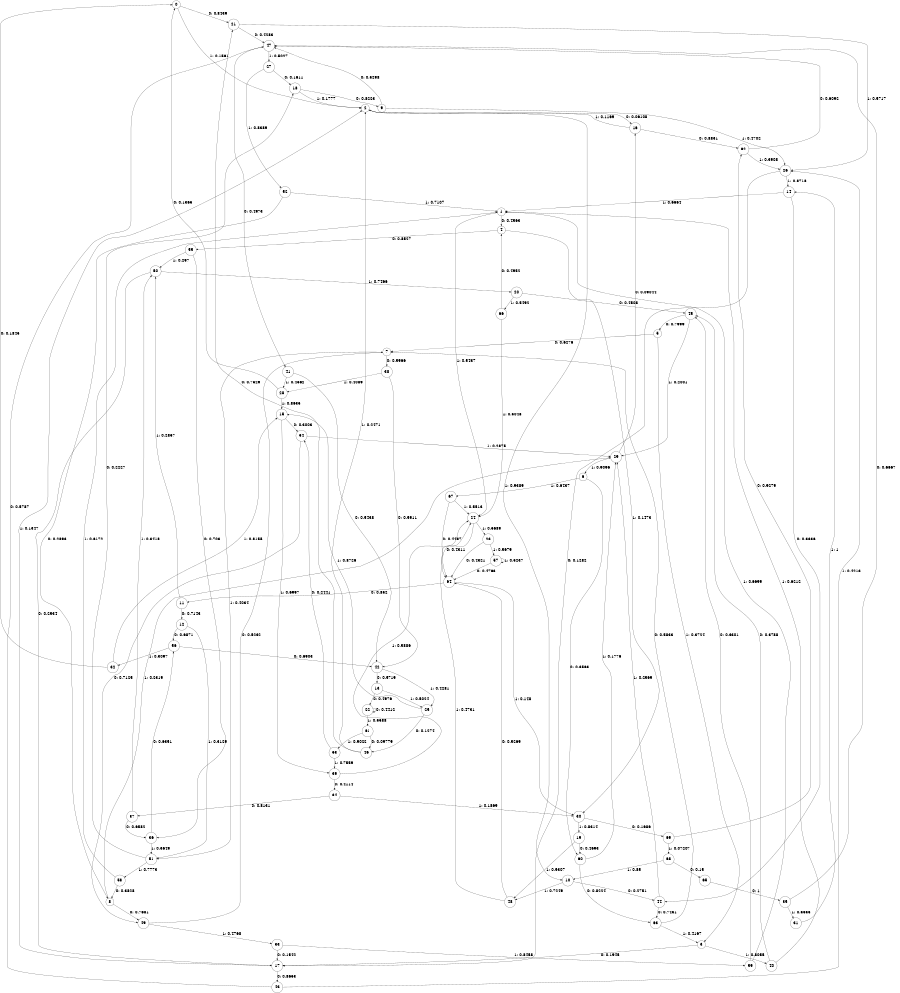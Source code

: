 digraph "ch34randomL9" {
size = "6,8.5";
ratio = "fill";
node [shape = circle];
node [fontsize = 24];
edge [fontsize = 24];
0 -> 21 [label = "0: 0.8439   "];
0 -> 2 [label = "1: 0.1561   "];
1 -> 4 [label = "0: 0.4563   "];
1 -> 24 [label = "1: 0.5437   "];
2 -> 16 [label = "0: 0.06108  "];
2 -> 10 [label = "1: 0.9389   "];
3 -> 17 [label = "0: 0.1945   "];
3 -> 40 [label = "1: 0.8055   "];
4 -> 55 [label = "0: 0.8527   "];
4 -> 30 [label = "1: 0.1473   "];
5 -> 7 [label = "0: 0.6276   "];
5 -> 3 [label = "1: 0.3724   "];
6 -> 60 [label = "0: 0.3563   "];
6 -> 67 [label = "1: 0.6437   "];
7 -> 38 [label = "0: 0.5966   "];
7 -> 51 [label = "1: 0.4034   "];
8 -> 49 [label = "0: 0.7681   "];
8 -> 29 [label = "1: 0.2319   "];
9 -> 47 [label = "0: 0.5298   "];
9 -> 26 [label = "1: 0.4702   "];
10 -> 44 [label = "0: 0.2751   "];
10 -> 48 [label = "1: 0.7249   "];
11 -> 12 [label = "0: 0.7143   "];
11 -> 50 [label = "1: 0.2857   "];
12 -> 56 [label = "0: 0.6871   "];
12 -> 51 [label = "1: 0.3129   "];
13 -> 22 [label = "0: 0.4976   "];
13 -> 25 [label = "1: 0.5024   "];
14 -> 44 [label = "0: 0.3336   "];
14 -> 1 [label = "1: 0.6664   "];
15 -> 54 [label = "0: 0.3003   "];
15 -> 39 [label = "1: 0.6997   "];
16 -> 62 [label = "0: 0.8831   "];
16 -> 2 [label = "1: 0.1169   "];
17 -> 43 [label = "0: 0.8653   "];
17 -> 2 [label = "1: 0.1347   "];
18 -> 9 [label = "0: 0.8223   "];
18 -> 2 [label = "1: 0.1777   "];
19 -> 60 [label = "0: 0.4693   "];
19 -> 48 [label = "1: 0.5307   "];
20 -> 45 [label = "0: 0.4508   "];
20 -> 66 [label = "1: 0.5492   "];
21 -> 47 [label = "0: 0.4283   "];
21 -> 26 [label = "1: 0.5717   "];
22 -> 22 [label = "0: 0.4412   "];
22 -> 61 [label = "1: 0.5588   "];
23 -> 64 [label = "0: 0.4321   "];
23 -> 57 [label = "1: 0.5679   "];
24 -> 64 [label = "0: 0.4311   "];
24 -> 23 [label = "1: 0.5689   "];
25 -> 46 [label = "0: 0.1274   "];
25 -> 15 [label = "1: 0.8726   "];
26 -> 17 [label = "0: 0.1282   "];
26 -> 14 [label = "1: 0.8718   "];
27 -> 18 [label = "0: 0.1611   "];
27 -> 52 [label = "1: 0.8389   "];
28 -> 0 [label = "0: 0.1365   "];
28 -> 15 [label = "1: 0.8635   "];
29 -> 16 [label = "0: 0.09044  "];
29 -> 6 [label = "1: 0.9096   "];
30 -> 69 [label = "0: 0.1686   "];
30 -> 19 [label = "1: 0.8314   "];
31 -> 14 [label = "1: 1        "];
32 -> 0 [label = "0: 0.1845   "];
32 -> 15 [label = "1: 0.8155   "];
33 -> 17 [label = "0: 0.1542   "];
33 -> 59 [label = "1: 0.8458   "];
34 -> 37 [label = "0: 0.8131   "];
34 -> 30 [label = "1: 0.1869   "];
35 -> 47 [label = "0: 0.6667   "];
35 -> 31 [label = "1: 0.3333   "];
36 -> 56 [label = "0: 0.6351   "];
36 -> 51 [label = "1: 0.3649   "];
37 -> 36 [label = "0: 0.6582   "];
37 -> 50 [label = "1: 0.3418   "];
38 -> 42 [label = "0: 0.5911   "];
38 -> 28 [label = "1: 0.4089   "];
39 -> 34 [label = "0: 0.4114   "];
39 -> 24 [label = "1: 0.5886   "];
40 -> 45 [label = "0: 0.3788   "];
40 -> 1 [label = "1: 0.6212   "];
41 -> 42 [label = "0: 0.5438   "];
41 -> 28 [label = "1: 0.4562   "];
42 -> 13 [label = "0: 0.5719   "];
42 -> 25 [label = "1: 0.4281   "];
43 -> 47 [label = "0: 0.5787   "];
43 -> 26 [label = "1: 0.4213   "];
44 -> 63 [label = "0: 0.7431   "];
44 -> 29 [label = "1: 0.2569   "];
45 -> 5 [label = "0: 0.7999   "];
45 -> 29 [label = "1: 0.2001   "];
46 -> 21 [label = "0: 0.7529   "];
46 -> 2 [label = "1: 0.2471   "];
47 -> 41 [label = "0: 0.4973   "];
47 -> 27 [label = "1: 0.5027   "];
48 -> 64 [label = "0: 0.5269   "];
48 -> 24 [label = "1: 0.4731   "];
49 -> 7 [label = "0: 0.5232   "];
49 -> 33 [label = "1: 0.4768   "];
50 -> 17 [label = "0: 0.2534   "];
50 -> 20 [label = "1: 0.7466   "];
51 -> 18 [label = "0: 0.2227   "];
51 -> 58 [label = "1: 0.7773   "];
52 -> 8 [label = "0: 0.2893   "];
52 -> 1 [label = "1: 0.7107   "];
53 -> 54 [label = "0: 0.2441   "];
53 -> 39 [label = "1: 0.7559   "];
54 -> 49 [label = "0: 0.7125   "];
54 -> 29 [label = "1: 0.2875   "];
55 -> 36 [label = "0: 0.703    "];
55 -> 50 [label = "1: 0.297    "];
56 -> 42 [label = "0: 0.6903   "];
56 -> 32 [label = "1: 0.3097   "];
57 -> 64 [label = "0: 0.4763   "];
57 -> 57 [label = "1: 0.5237   "];
58 -> 8 [label = "0: 0.3828   "];
58 -> 1 [label = "1: 0.6172   "];
59 -> 45 [label = "0: 0.3301   "];
59 -> 1 [label = "1: 0.6699   "];
60 -> 63 [label = "0: 0.8224   "];
60 -> 29 [label = "1: 0.1776   "];
61 -> 46 [label = "0: 0.09779  "];
61 -> 53 [label = "1: 0.9022   "];
62 -> 47 [label = "0: 0.6092   "];
62 -> 26 [label = "1: 0.3908   "];
63 -> 7 [label = "0: 0.5833   "];
63 -> 3 [label = "1: 0.4167   "];
64 -> 11 [label = "0: 0.852    "];
64 -> 30 [label = "1: 0.148    "];
65 -> 35 [label = "0: 1        "];
66 -> 4 [label = "0: 0.4952   "];
66 -> 24 [label = "1: 0.5048   "];
67 -> 64 [label = "0: 0.4487   "];
67 -> 24 [label = "1: 0.5513   "];
68 -> 65 [label = "0: 0.15     "];
68 -> 10 [label = "1: 0.85     "];
69 -> 62 [label = "0: 0.9279   "];
69 -> 68 [label = "1: 0.07207  "];
}